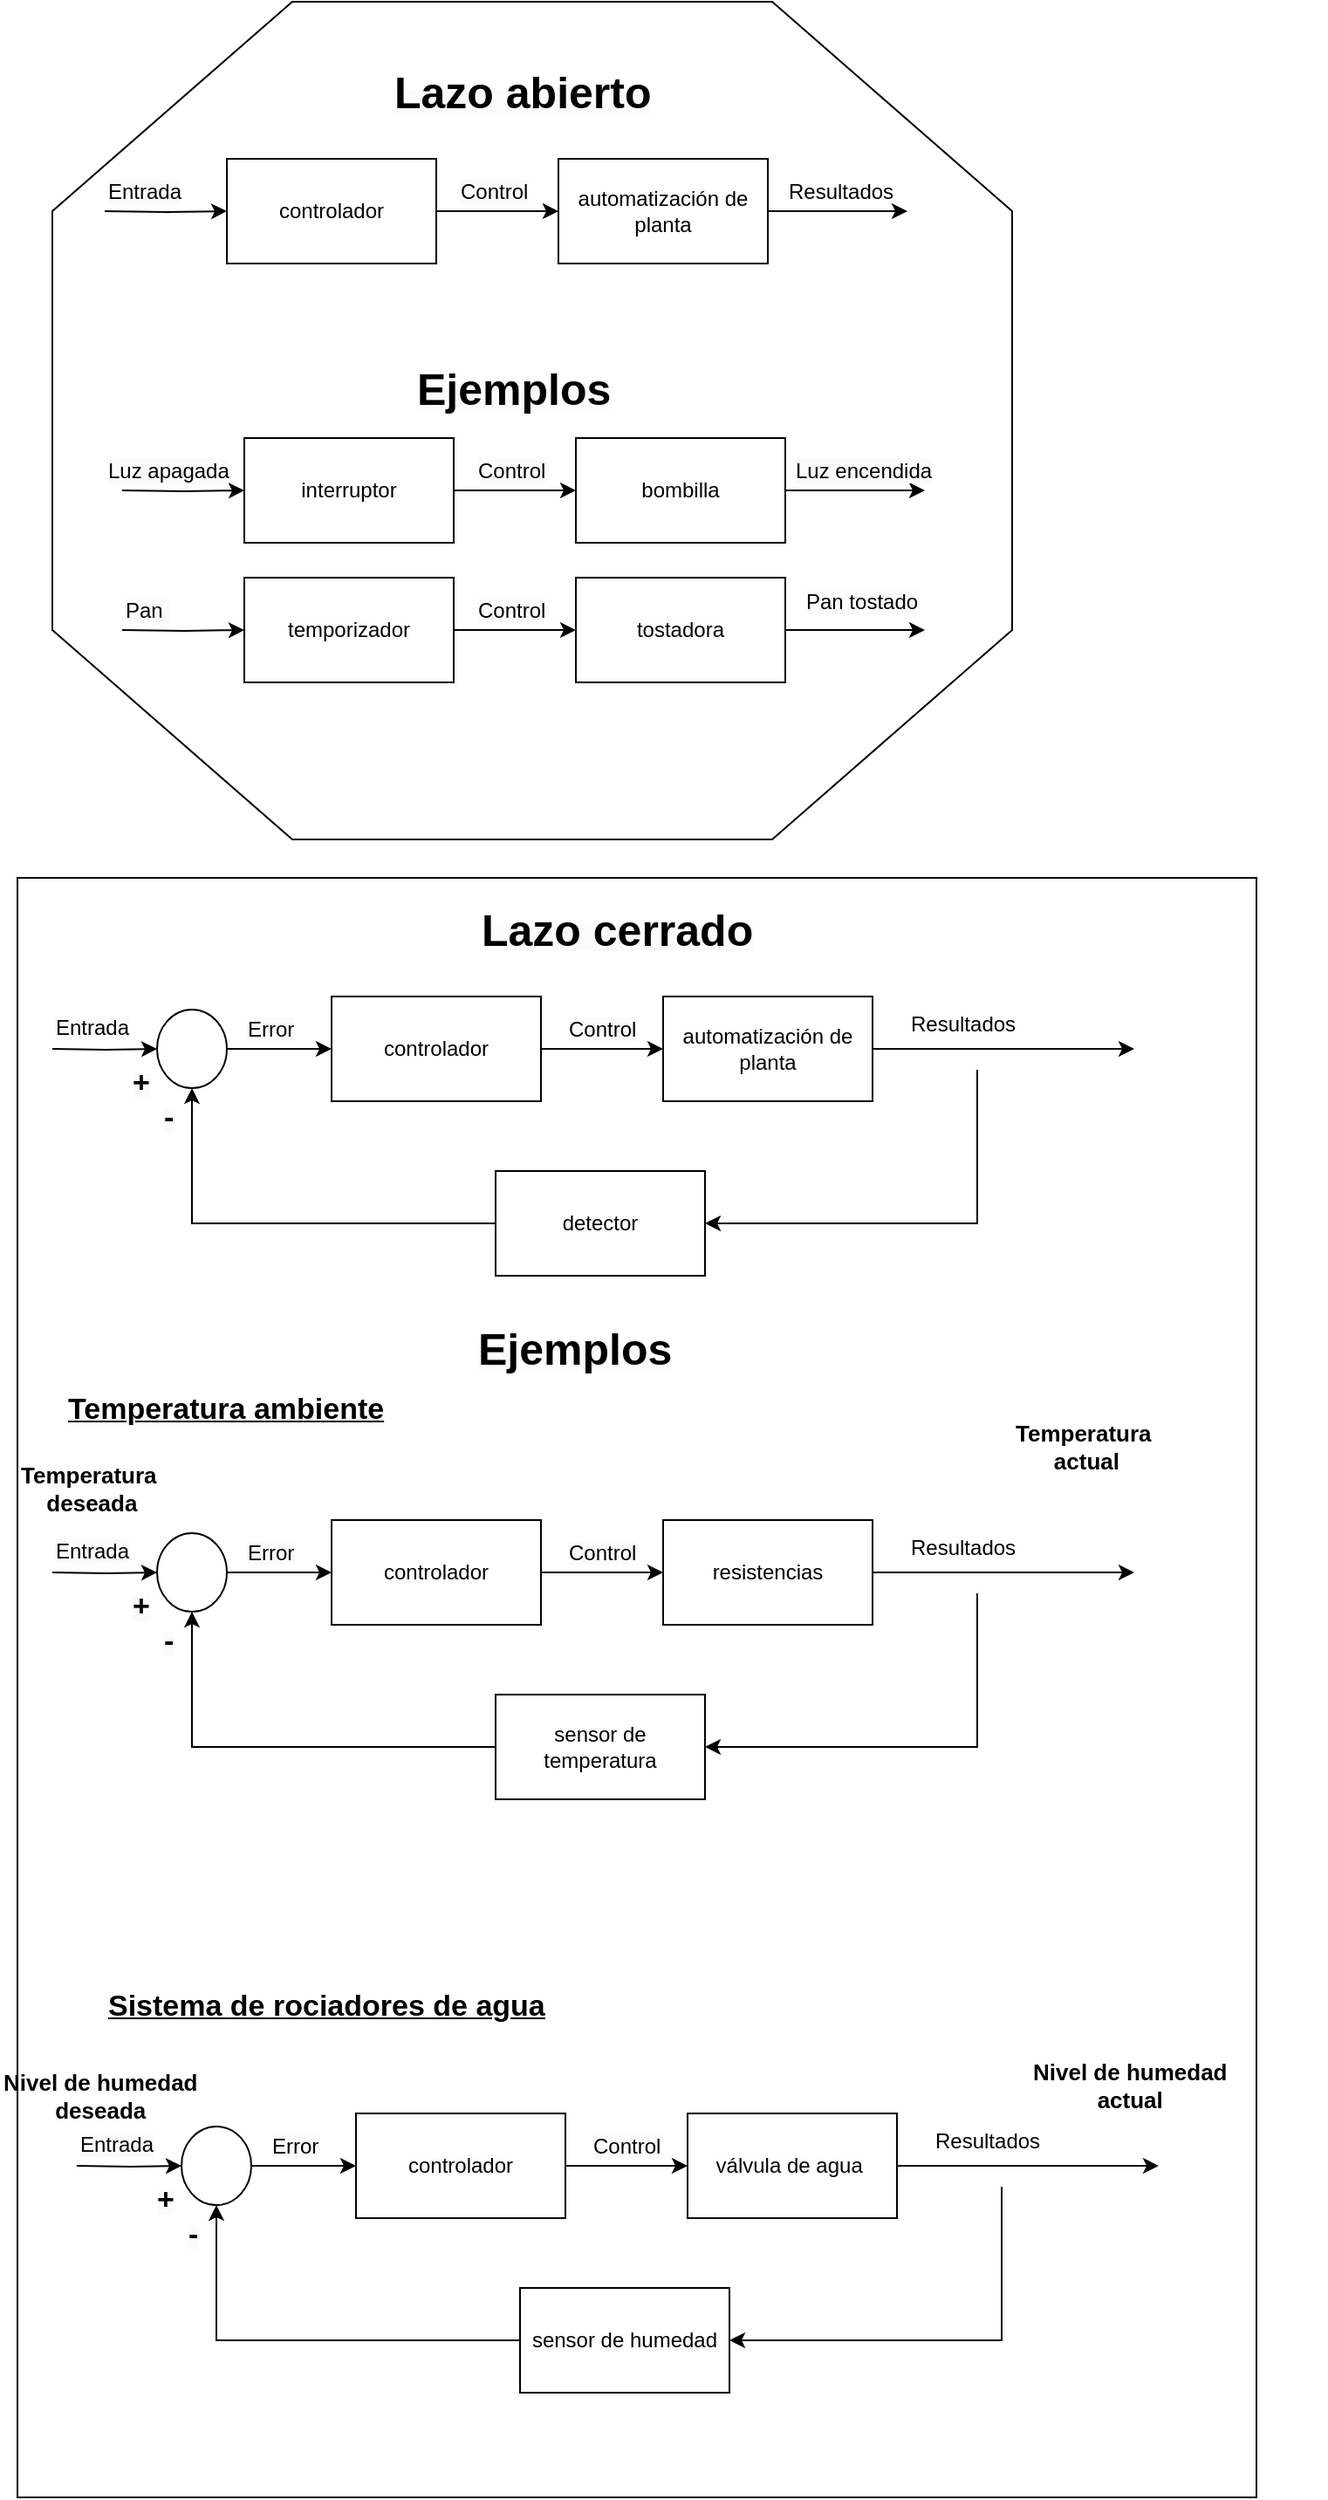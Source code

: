 <mxfile version="21.6.1" type="github">
  <diagram name="Página-1" id="MsEy-FufOKxTL2JG90F4">
    <mxGraphModel dx="951" dy="543" grid="1" gridSize="10" guides="1" tooltips="1" connect="1" arrows="1" fold="1" page="1" pageScale="1" pageWidth="827" pageHeight="1169" math="0" shadow="0">
      <root>
        <mxCell id="0" />
        <mxCell id="1" parent="0" />
        <mxCell id="RqGdJKGgI4ltUNT44zdI-151" value="" style="verticalLabelPosition=bottom;verticalAlign=top;html=1;shape=mxgraph.basic.rect;fillColor2=none;strokeWidth=1;size=20;indent=5;" parent="1" vertex="1">
          <mxGeometry x="20" y="502" width="710" height="928" as="geometry" />
        </mxCell>
        <mxCell id="RqGdJKGgI4ltUNT44zdI-150" value="" style="verticalLabelPosition=bottom;verticalAlign=top;html=1;shape=mxgraph.basic.polygon;polyCoords=[[0.25,0],[0.75,0],[1,0.25],[1,0.75],[0.75,1],[0.25,1],[0,0.75],[0,0.25]];polyline=0;" parent="1" vertex="1">
          <mxGeometry x="40" width="550" height="480" as="geometry" />
        </mxCell>
        <mxCell id="RqGdJKGgI4ltUNT44zdI-3" value="" style="edgeStyle=orthogonalEdgeStyle;rounded=0;orthogonalLoop=1;jettySize=auto;html=1;entryX=0;entryY=0.5;entryDx=0;entryDy=0;" parent="1" target="RqGdJKGgI4ltUNT44zdI-1" edge="1">
          <mxGeometry relative="1" as="geometry">
            <mxPoint x="70" y="120" as="sourcePoint" />
            <mxPoint x="90" y="120" as="targetPoint" />
          </mxGeometry>
        </mxCell>
        <mxCell id="RqGdJKGgI4ltUNT44zdI-5" value="" style="edgeStyle=orthogonalEdgeStyle;rounded=0;orthogonalLoop=1;jettySize=auto;html=1;" parent="1" source="RqGdJKGgI4ltUNT44zdI-1" target="RqGdJKGgI4ltUNT44zdI-4" edge="1">
          <mxGeometry relative="1" as="geometry" />
        </mxCell>
        <mxCell id="RqGdJKGgI4ltUNT44zdI-1" value="controlador" style="rounded=0;whiteSpace=wrap;html=1;" parent="1" vertex="1">
          <mxGeometry x="140" y="90" width="120" height="60" as="geometry" />
        </mxCell>
        <mxCell id="RqGdJKGgI4ltUNT44zdI-7" value="" style="edgeStyle=orthogonalEdgeStyle;rounded=0;orthogonalLoop=1;jettySize=auto;html=1;" parent="1" source="RqGdJKGgI4ltUNT44zdI-4" edge="1">
          <mxGeometry relative="1" as="geometry">
            <mxPoint x="530" y="120" as="targetPoint" />
          </mxGeometry>
        </mxCell>
        <mxCell id="RqGdJKGgI4ltUNT44zdI-4" value="automatización de planta" style="rounded=0;whiteSpace=wrap;html=1;" parent="1" vertex="1">
          <mxGeometry x="330" y="90" width="120" height="60" as="geometry" />
        </mxCell>
        <mxCell id="RqGdJKGgI4ltUNT44zdI-9" value="&lt;span style=&quot;color: rgb(0, 0, 0); font-family: Helvetica; font-size: 12px; font-style: normal; font-variant-ligatures: normal; font-variant-caps: normal; font-weight: 400; letter-spacing: normal; orphans: 2; text-align: center; text-indent: 0px; text-transform: none; widows: 2; word-spacing: 0px; -webkit-text-stroke-width: 0px; background-color: rgb(251, 251, 251); text-decoration-thickness: initial; text-decoration-style: initial; text-decoration-color: initial; float: none; display: inline !important;&quot;&gt;Control&lt;/span&gt;" style="text;whiteSpace=wrap;html=1;" parent="1" vertex="1">
          <mxGeometry x="272" y="95" width="100" height="40" as="geometry" />
        </mxCell>
        <mxCell id="RqGdJKGgI4ltUNT44zdI-10" value="&lt;span style=&quot;color: rgb(0, 0, 0); font-family: Helvetica; font-size: 12px; font-style: normal; font-variant-ligatures: normal; font-variant-caps: normal; font-weight: 400; letter-spacing: normal; orphans: 2; text-align: center; text-indent: 0px; text-transform: none; widows: 2; word-spacing: 0px; -webkit-text-stroke-width: 0px; background-color: rgb(251, 251, 251); text-decoration-thickness: initial; text-decoration-style: initial; text-decoration-color: initial; float: none; display: inline !important;&quot;&gt;Entrada&lt;/span&gt;" style="text;whiteSpace=wrap;html=1;" parent="1" vertex="1">
          <mxGeometry x="70" y="95" width="100" height="40" as="geometry" />
        </mxCell>
        <mxCell id="RqGdJKGgI4ltUNT44zdI-11" value="&lt;div style=&quot;text-align: center;&quot;&gt;&lt;span style=&quot;background-color: initial;&quot;&gt;Resultados&lt;/span&gt;&lt;/div&gt;" style="text;whiteSpace=wrap;html=1;" parent="1" vertex="1">
          <mxGeometry x="460" y="95" width="100" height="40" as="geometry" />
        </mxCell>
        <mxCell id="RqGdJKGgI4ltUNT44zdI-12" value="" style="edgeStyle=orthogonalEdgeStyle;rounded=0;orthogonalLoop=1;jettySize=auto;html=1;entryX=0;entryY=0.5;entryDx=0;entryDy=0;" parent="1" target="RqGdJKGgI4ltUNT44zdI-14" edge="1">
          <mxGeometry relative="1" as="geometry">
            <mxPoint x="80" y="280" as="sourcePoint" />
            <mxPoint x="100" y="280" as="targetPoint" />
          </mxGeometry>
        </mxCell>
        <mxCell id="RqGdJKGgI4ltUNT44zdI-13" value="" style="edgeStyle=orthogonalEdgeStyle;rounded=0;orthogonalLoop=1;jettySize=auto;html=1;" parent="1" source="RqGdJKGgI4ltUNT44zdI-14" target="RqGdJKGgI4ltUNT44zdI-16" edge="1">
          <mxGeometry relative="1" as="geometry" />
        </mxCell>
        <mxCell id="RqGdJKGgI4ltUNT44zdI-14" value="interruptor" style="rounded=0;whiteSpace=wrap;html=1;" parent="1" vertex="1">
          <mxGeometry x="150" y="250" width="120" height="60" as="geometry" />
        </mxCell>
        <mxCell id="RqGdJKGgI4ltUNT44zdI-15" value="" style="edgeStyle=orthogonalEdgeStyle;rounded=0;orthogonalLoop=1;jettySize=auto;html=1;" parent="1" source="RqGdJKGgI4ltUNT44zdI-16" edge="1">
          <mxGeometry relative="1" as="geometry">
            <mxPoint x="540" y="280" as="targetPoint" />
          </mxGeometry>
        </mxCell>
        <mxCell id="RqGdJKGgI4ltUNT44zdI-16" value="bombilla" style="rounded=0;whiteSpace=wrap;html=1;" parent="1" vertex="1">
          <mxGeometry x="340" y="250" width="120" height="60" as="geometry" />
        </mxCell>
        <mxCell id="RqGdJKGgI4ltUNT44zdI-17" value="&lt;span style=&quot;color: rgb(0, 0, 0); font-family: Helvetica; font-size: 12px; font-style: normal; font-variant-ligatures: normal; font-variant-caps: normal; font-weight: 400; letter-spacing: normal; orphans: 2; text-align: center; text-indent: 0px; text-transform: none; widows: 2; word-spacing: 0px; -webkit-text-stroke-width: 0px; background-color: rgb(251, 251, 251); text-decoration-thickness: initial; text-decoration-style: initial; text-decoration-color: initial; float: none; display: inline !important;&quot;&gt;Control&lt;/span&gt;" style="text;whiteSpace=wrap;html=1;" parent="1" vertex="1">
          <mxGeometry x="282" y="255" width="100" height="40" as="geometry" />
        </mxCell>
        <mxCell id="RqGdJKGgI4ltUNT44zdI-18" value="&lt;span style=&quot;color: rgb(0, 0, 0); font-family: Helvetica; font-size: 12px; font-style: normal; font-variant-ligatures: normal; font-variant-caps: normal; font-weight: 400; letter-spacing: normal; orphans: 2; text-align: center; text-indent: 0px; text-transform: none; widows: 2; word-spacing: 0px; -webkit-text-stroke-width: 0px; background-color: rgb(251, 251, 251); text-decoration-thickness: initial; text-decoration-style: initial; text-decoration-color: initial; float: none; display: inline !important;&quot;&gt;Luz apagada&lt;/span&gt;" style="text;whiteSpace=wrap;html=1;" parent="1" vertex="1">
          <mxGeometry x="70" y="255" width="100" height="40" as="geometry" />
        </mxCell>
        <mxCell id="RqGdJKGgI4ltUNT44zdI-19" value="" style="edgeStyle=orthogonalEdgeStyle;rounded=0;orthogonalLoop=1;jettySize=auto;html=1;entryX=0;entryY=0.5;entryDx=0;entryDy=0;" parent="1" target="RqGdJKGgI4ltUNT44zdI-21" edge="1">
          <mxGeometry relative="1" as="geometry">
            <mxPoint x="80" y="360" as="sourcePoint" />
            <mxPoint x="100" y="360" as="targetPoint" />
          </mxGeometry>
        </mxCell>
        <mxCell id="RqGdJKGgI4ltUNT44zdI-20" value="" style="edgeStyle=orthogonalEdgeStyle;rounded=0;orthogonalLoop=1;jettySize=auto;html=1;" parent="1" source="RqGdJKGgI4ltUNT44zdI-21" target="RqGdJKGgI4ltUNT44zdI-23" edge="1">
          <mxGeometry relative="1" as="geometry" />
        </mxCell>
        <mxCell id="RqGdJKGgI4ltUNT44zdI-21" value="temporizador" style="rounded=0;whiteSpace=wrap;html=1;" parent="1" vertex="1">
          <mxGeometry x="150" y="330" width="120" height="60" as="geometry" />
        </mxCell>
        <mxCell id="RqGdJKGgI4ltUNT44zdI-22" value="" style="edgeStyle=orthogonalEdgeStyle;rounded=0;orthogonalLoop=1;jettySize=auto;html=1;" parent="1" source="RqGdJKGgI4ltUNT44zdI-23" edge="1">
          <mxGeometry relative="1" as="geometry">
            <mxPoint x="540" y="360" as="targetPoint" />
          </mxGeometry>
        </mxCell>
        <mxCell id="RqGdJKGgI4ltUNT44zdI-23" value="tostadora" style="rounded=0;whiteSpace=wrap;html=1;" parent="1" vertex="1">
          <mxGeometry x="340" y="330" width="120" height="60" as="geometry" />
        </mxCell>
        <mxCell id="RqGdJKGgI4ltUNT44zdI-24" value="&lt;span style=&quot;color: rgb(0, 0, 0); font-family: Helvetica; font-size: 12px; font-style: normal; font-variant-ligatures: normal; font-variant-caps: normal; font-weight: 400; letter-spacing: normal; orphans: 2; text-align: center; text-indent: 0px; text-transform: none; widows: 2; word-spacing: 0px; -webkit-text-stroke-width: 0px; background-color: rgb(251, 251, 251); text-decoration-thickness: initial; text-decoration-style: initial; text-decoration-color: initial; float: none; display: inline !important;&quot;&gt;Control&lt;/span&gt;" style="text;whiteSpace=wrap;html=1;" parent="1" vertex="1">
          <mxGeometry x="282" y="335" width="100" height="40" as="geometry" />
        </mxCell>
        <mxCell id="RqGdJKGgI4ltUNT44zdI-25" value="&lt;span style=&quot;color: rgb(0, 0, 0); font-family: Helvetica; font-size: 12px; font-style: normal; font-variant-ligatures: normal; font-variant-caps: normal; font-weight: 400; letter-spacing: normal; orphans: 2; text-align: center; text-indent: 0px; text-transform: none; widows: 2; word-spacing: 0px; -webkit-text-stroke-width: 0px; background-color: rgb(251, 251, 251); text-decoration-thickness: initial; text-decoration-style: initial; text-decoration-color: initial; float: none; display: inline !important;&quot;&gt;Pan&amp;nbsp;&lt;/span&gt;" style="text;whiteSpace=wrap;html=1;" parent="1" vertex="1">
          <mxGeometry x="80" y="335" width="100" height="40" as="geometry" />
        </mxCell>
        <mxCell id="RqGdJKGgI4ltUNT44zdI-26" value="&lt;span style=&quot;color: rgb(0, 0, 0); font-family: Helvetica; font-size: 12px; font-style: normal; font-variant-ligatures: normal; font-variant-caps: normal; font-weight: 400; letter-spacing: normal; orphans: 2; text-align: center; text-indent: 0px; text-transform: none; widows: 2; word-spacing: 0px; -webkit-text-stroke-width: 0px; background-color: rgb(251, 251, 251); text-decoration-thickness: initial; text-decoration-style: initial; text-decoration-color: initial; float: none; display: inline !important;&quot;&gt;Luz encendida&lt;/span&gt;" style="text;whiteSpace=wrap;html=1;" parent="1" vertex="1">
          <mxGeometry x="464" y="255" width="100" height="40" as="geometry" />
        </mxCell>
        <mxCell id="RqGdJKGgI4ltUNT44zdI-27" value="&lt;span style=&quot;color: rgb(0, 0, 0); font-family: Helvetica; font-size: 12px; font-style: normal; font-variant-ligatures: normal; font-variant-caps: normal; font-weight: 400; letter-spacing: normal; orphans: 2; text-align: center; text-indent: 0px; text-transform: none; widows: 2; word-spacing: 0px; -webkit-text-stroke-width: 0px; background-color: rgb(251, 251, 251); text-decoration-thickness: initial; text-decoration-style: initial; text-decoration-color: initial; float: none; display: inline !important;&quot;&gt;Pan tostado&lt;/span&gt;" style="text;whiteSpace=wrap;html=1;" parent="1" vertex="1">
          <mxGeometry x="470" y="330" width="100" height="40" as="geometry" />
        </mxCell>
        <mxCell id="RqGdJKGgI4ltUNT44zdI-28" value="&lt;span style=&quot;color: rgb(0, 0, 0); font-family: Helvetica; font-style: normal; font-variant-ligatures: normal; font-variant-caps: normal; letter-spacing: normal; orphans: 2; text-align: center; text-indent: 0px; text-transform: none; widows: 2; word-spacing: 0px; -webkit-text-stroke-width: 0px; background-color: rgb(251, 251, 251); text-decoration-thickness: initial; text-decoration-style: initial; text-decoration-color: initial; float: none; display: inline !important;&quot;&gt;&lt;b style=&quot;&quot;&gt;&lt;font style=&quot;font-size: 25px;&quot;&gt;Lazo abierto&lt;/font&gt;&lt;/b&gt;&lt;/span&gt;" style="text;whiteSpace=wrap;html=1;" parent="1" vertex="1">
          <mxGeometry x="234" y="30" width="170" height="40" as="geometry" />
        </mxCell>
        <mxCell id="RqGdJKGgI4ltUNT44zdI-30" value="" style="edgeStyle=orthogonalEdgeStyle;rounded=0;orthogonalLoop=1;jettySize=auto;html=1;" parent="1" source="RqGdJKGgI4ltUNT44zdI-31" target="RqGdJKGgI4ltUNT44zdI-33" edge="1">
          <mxGeometry relative="1" as="geometry" />
        </mxCell>
        <mxCell id="RqGdJKGgI4ltUNT44zdI-65" value="" style="edgeStyle=orthogonalEdgeStyle;rounded=0;orthogonalLoop=1;jettySize=auto;html=1;entryX=1;entryY=0.5;entryDx=0;entryDy=0;" parent="1" source="RqGdJKGgI4ltUNT44zdI-36" target="RqGdJKGgI4ltUNT44zdI-66" edge="1">
          <mxGeometry relative="1" as="geometry">
            <mxPoint x="570" y="680" as="sourcePoint" />
            <mxPoint x="320" y="700" as="targetPoint" />
            <Array as="points">
              <mxPoint x="570" y="700" />
            </Array>
          </mxGeometry>
        </mxCell>
        <mxCell id="RqGdJKGgI4ltUNT44zdI-31" value="controlador" style="rounded=0;whiteSpace=wrap;html=1;" parent="1" vertex="1">
          <mxGeometry x="200" y="570" width="120" height="60" as="geometry" />
        </mxCell>
        <mxCell id="RqGdJKGgI4ltUNT44zdI-32" value="" style="edgeStyle=orthogonalEdgeStyle;rounded=0;orthogonalLoop=1;jettySize=auto;html=1;" parent="1" source="RqGdJKGgI4ltUNT44zdI-33" edge="1">
          <mxGeometry relative="1" as="geometry">
            <mxPoint x="660" y="600" as="targetPoint" />
          </mxGeometry>
        </mxCell>
        <mxCell id="RqGdJKGgI4ltUNT44zdI-33" value="automatización de planta" style="rounded=0;whiteSpace=wrap;html=1;" parent="1" vertex="1">
          <mxGeometry x="390" y="570" width="120" height="60" as="geometry" />
        </mxCell>
        <mxCell id="RqGdJKGgI4ltUNT44zdI-34" value="&lt;span style=&quot;color: rgb(0, 0, 0); font-family: Helvetica; font-size: 12px; font-style: normal; font-variant-ligatures: normal; font-variant-caps: normal; font-weight: 400; letter-spacing: normal; orphans: 2; text-align: center; text-indent: 0px; text-transform: none; widows: 2; word-spacing: 0px; -webkit-text-stroke-width: 0px; background-color: rgb(251, 251, 251); text-decoration-thickness: initial; text-decoration-style: initial; text-decoration-color: initial; float: none; display: inline !important;&quot;&gt;Control&lt;/span&gt;" style="text;whiteSpace=wrap;html=1;" parent="1" vertex="1">
          <mxGeometry x="334" y="575" width="100" height="40" as="geometry" />
        </mxCell>
        <mxCell id="RqGdJKGgI4ltUNT44zdI-35" value="&lt;span style=&quot;color: rgb(0, 0, 0); font-family: Helvetica; font-size: 12px; font-style: normal; font-variant-ligatures: normal; font-variant-caps: normal; font-weight: 400; letter-spacing: normal; orphans: 2; text-align: center; text-indent: 0px; text-transform: none; widows: 2; word-spacing: 0px; -webkit-text-stroke-width: 0px; background-color: rgb(251, 251, 251); text-decoration-thickness: initial; text-decoration-style: initial; text-decoration-color: initial; float: none; display: inline !important;&quot;&gt;Entrada&lt;/span&gt;" style="text;whiteSpace=wrap;html=1;" parent="1" vertex="1">
          <mxGeometry x="40" y="574" width="60" height="40" as="geometry" />
        </mxCell>
        <mxCell id="RqGdJKGgI4ltUNT44zdI-36" value="&lt;div style=&quot;text-align: center;&quot;&gt;&lt;span style=&quot;background-color: initial;&quot;&gt;Resultados&lt;/span&gt;&lt;/div&gt;" style="text;whiteSpace=wrap;html=1;" parent="1" vertex="1">
          <mxGeometry x="530" y="572" width="100" height="40" as="geometry" />
        </mxCell>
        <mxCell id="RqGdJKGgI4ltUNT44zdI-53" value="&lt;span style=&quot;color: rgb(0, 0, 0); font-family: Helvetica; font-style: normal; font-variant-ligatures: normal; font-variant-caps: normal; letter-spacing: normal; orphans: 2; text-align: center; text-indent: 0px; text-transform: none; widows: 2; word-spacing: 0px; -webkit-text-stroke-width: 0px; background-color: rgb(251, 251, 251); text-decoration-thickness: initial; text-decoration-style: initial; text-decoration-color: initial; float: none; display: inline !important;&quot;&gt;&lt;b style=&quot;&quot;&gt;&lt;font style=&quot;font-size: 25px;&quot;&gt;Lazo cerrado&lt;/font&gt;&lt;/b&gt;&lt;/span&gt;" style="text;whiteSpace=wrap;html=1;" parent="1" vertex="1">
          <mxGeometry x="284" y="510" width="170" height="40" as="geometry" />
        </mxCell>
        <mxCell id="RqGdJKGgI4ltUNT44zdI-57" value="" style="edgeStyle=orthogonalEdgeStyle;rounded=0;orthogonalLoop=1;jettySize=auto;html=1;" parent="1" source="RqGdJKGgI4ltUNT44zdI-55" target="RqGdJKGgI4ltUNT44zdI-31" edge="1">
          <mxGeometry relative="1" as="geometry" />
        </mxCell>
        <mxCell id="RqGdJKGgI4ltUNT44zdI-60" value="" style="edgeStyle=orthogonalEdgeStyle;rounded=0;orthogonalLoop=1;jettySize=auto;html=1;entryX=0;entryY=0.5;entryDx=0;entryDy=0;" parent="1" target="RqGdJKGgI4ltUNT44zdI-55" edge="1">
          <mxGeometry relative="1" as="geometry">
            <mxPoint x="40" y="600" as="sourcePoint" />
            <mxPoint x="20" y="600" as="targetPoint" />
          </mxGeometry>
        </mxCell>
        <mxCell id="RqGdJKGgI4ltUNT44zdI-55" value="" style="ellipse;whiteSpace=wrap;html=1;rounded=0;" parent="1" vertex="1">
          <mxGeometry x="100" y="577.5" width="40" height="45" as="geometry" />
        </mxCell>
        <mxCell id="RqGdJKGgI4ltUNT44zdI-61" value="&lt;span style=&quot;color: rgb(0, 0, 0); font-family: Helvetica; font-size: 12px; font-style: normal; font-variant-ligatures: normal; font-variant-caps: normal; font-weight: 400; letter-spacing: normal; orphans: 2; text-align: center; text-indent: 0px; text-transform: none; widows: 2; word-spacing: 0px; -webkit-text-stroke-width: 0px; background-color: rgb(251, 251, 251); text-decoration-thickness: initial; text-decoration-style: initial; text-decoration-color: initial; float: none; display: inline !important;&quot;&gt;Error&lt;/span&gt;" style="text;whiteSpace=wrap;html=1;" parent="1" vertex="1">
          <mxGeometry x="150" y="575" width="60" height="40" as="geometry" />
        </mxCell>
        <mxCell id="RqGdJKGgI4ltUNT44zdI-68" value="" style="edgeStyle=orthogonalEdgeStyle;rounded=0;orthogonalLoop=1;jettySize=auto;html=1;entryX=0.5;entryY=1;entryDx=0;entryDy=0;" parent="1" source="RqGdJKGgI4ltUNT44zdI-66" target="RqGdJKGgI4ltUNT44zdI-55" edge="1">
          <mxGeometry relative="1" as="geometry">
            <mxPoint x="214" y="700" as="targetPoint" />
          </mxGeometry>
        </mxCell>
        <mxCell id="RqGdJKGgI4ltUNT44zdI-66" value="detector" style="rounded=0;whiteSpace=wrap;html=1;" parent="1" vertex="1">
          <mxGeometry x="294" y="670" width="120" height="60" as="geometry" />
        </mxCell>
        <mxCell id="RqGdJKGgI4ltUNT44zdI-69" value="&lt;span style=&quot;color: rgb(0, 0, 0); font-family: Helvetica; font-style: normal; font-variant-ligatures: normal; font-variant-caps: normal; letter-spacing: normal; orphans: 2; text-align: center; text-indent: 0px; text-transform: none; widows: 2; word-spacing: 0px; -webkit-text-stroke-width: 0px; background-color: rgb(251, 251, 251); text-decoration-thickness: initial; text-decoration-style: initial; text-decoration-color: initial; float: none; display: inline !important;&quot;&gt;&lt;b style=&quot;&quot;&gt;&lt;font style=&quot;font-size: 17px;&quot;&gt;+&lt;/font&gt;&lt;/b&gt;&lt;/span&gt;" style="text;whiteSpace=wrap;html=1;" parent="1" vertex="1">
          <mxGeometry x="84" y="602.5" width="18" height="27.5" as="geometry" />
        </mxCell>
        <mxCell id="RqGdJKGgI4ltUNT44zdI-70" value="&lt;span style=&quot;color: rgb(0, 0, 0); font-family: Helvetica; font-style: normal; font-variant-ligatures: normal; font-variant-caps: normal; letter-spacing: normal; orphans: 2; text-align: center; text-indent: 0px; text-transform: none; widows: 2; word-spacing: 0px; -webkit-text-stroke-width: 0px; background-color: rgb(251, 251, 251); text-decoration-thickness: initial; text-decoration-style: initial; text-decoration-color: initial; float: none; display: inline !important;&quot;&gt;&lt;b style=&quot;&quot;&gt;&lt;font style=&quot;font-size: 17px;&quot;&gt;-&lt;/font&gt;&lt;/b&gt;&lt;/span&gt;" style="text;whiteSpace=wrap;html=1;" parent="1" vertex="1">
          <mxGeometry x="102" y="622.5" width="18" height="27.5" as="geometry" />
        </mxCell>
        <mxCell id="RqGdJKGgI4ltUNT44zdI-71" value="&lt;span style=&quot;color: rgb(0, 0, 0); font-family: Helvetica; font-style: normal; font-variant-ligatures: normal; font-variant-caps: normal; letter-spacing: normal; orphans: 2; text-align: center; text-indent: 0px; text-transform: none; widows: 2; word-spacing: 0px; -webkit-text-stroke-width: 0px; background-color: rgb(251, 251, 251); text-decoration-thickness: initial; text-decoration-style: initial; text-decoration-color: initial; float: none; display: inline !important;&quot;&gt;&lt;b style=&quot;&quot;&gt;&lt;font style=&quot;font-size: 25px;&quot;&gt;Ejemplos&lt;/font&gt;&lt;/b&gt;&lt;/span&gt;" style="text;whiteSpace=wrap;html=1;" parent="1" vertex="1">
          <mxGeometry x="247" y="200" width="170" height="40" as="geometry" />
        </mxCell>
        <mxCell id="RqGdJKGgI4ltUNT44zdI-72" value="&lt;span style=&quot;color: rgb(0, 0, 0); font-family: Helvetica; font-style: normal; font-variant-ligatures: normal; font-variant-caps: normal; letter-spacing: normal; orphans: 2; text-align: center; text-indent: 0px; text-transform: none; widows: 2; word-spacing: 0px; -webkit-text-stroke-width: 0px; background-color: rgb(251, 251, 251); text-decoration-thickness: initial; text-decoration-style: initial; text-decoration-color: initial; float: none; display: inline !important;&quot;&gt;&lt;b style=&quot;&quot;&gt;&lt;font style=&quot;font-size: 25px;&quot;&gt;Ejemplos&lt;/font&gt;&lt;/b&gt;&lt;/span&gt;" style="text;whiteSpace=wrap;html=1;" parent="1" vertex="1">
          <mxGeometry x="282" y="750" width="170" height="40" as="geometry" />
        </mxCell>
        <mxCell id="RqGdJKGgI4ltUNT44zdI-88" value="" style="edgeStyle=orthogonalEdgeStyle;rounded=0;orthogonalLoop=1;jettySize=auto;html=1;" parent="1" source="RqGdJKGgI4ltUNT44zdI-90" target="RqGdJKGgI4ltUNT44zdI-92" edge="1">
          <mxGeometry relative="1" as="geometry" />
        </mxCell>
        <mxCell id="RqGdJKGgI4ltUNT44zdI-89" value="" style="edgeStyle=orthogonalEdgeStyle;rounded=0;orthogonalLoop=1;jettySize=auto;html=1;entryX=1;entryY=0.5;entryDx=0;entryDy=0;" parent="1" source="RqGdJKGgI4ltUNT44zdI-95" target="RqGdJKGgI4ltUNT44zdI-101" edge="1">
          <mxGeometry relative="1" as="geometry">
            <mxPoint x="570" y="980" as="sourcePoint" />
            <mxPoint x="320" y="1000" as="targetPoint" />
            <Array as="points">
              <mxPoint x="570" y="1000" />
            </Array>
          </mxGeometry>
        </mxCell>
        <mxCell id="RqGdJKGgI4ltUNT44zdI-90" value="controlador" style="rounded=0;whiteSpace=wrap;html=1;" parent="1" vertex="1">
          <mxGeometry x="200" y="870" width="120" height="60" as="geometry" />
        </mxCell>
        <mxCell id="RqGdJKGgI4ltUNT44zdI-91" value="" style="edgeStyle=orthogonalEdgeStyle;rounded=0;orthogonalLoop=1;jettySize=auto;html=1;" parent="1" source="RqGdJKGgI4ltUNT44zdI-92" edge="1">
          <mxGeometry relative="1" as="geometry">
            <mxPoint x="660" y="900" as="targetPoint" />
          </mxGeometry>
        </mxCell>
        <mxCell id="RqGdJKGgI4ltUNT44zdI-92" value="resistencias" style="rounded=0;whiteSpace=wrap;html=1;" parent="1" vertex="1">
          <mxGeometry x="390" y="870" width="120" height="60" as="geometry" />
        </mxCell>
        <mxCell id="RqGdJKGgI4ltUNT44zdI-93" value="&lt;span style=&quot;color: rgb(0, 0, 0); font-family: Helvetica; font-size: 12px; font-style: normal; font-variant-ligatures: normal; font-variant-caps: normal; font-weight: 400; letter-spacing: normal; orphans: 2; text-align: center; text-indent: 0px; text-transform: none; widows: 2; word-spacing: 0px; -webkit-text-stroke-width: 0px; background-color: rgb(251, 251, 251); text-decoration-thickness: initial; text-decoration-style: initial; text-decoration-color: initial; float: none; display: inline !important;&quot;&gt;Control&lt;/span&gt;" style="text;whiteSpace=wrap;html=1;" parent="1" vertex="1">
          <mxGeometry x="334" y="875" width="100" height="40" as="geometry" />
        </mxCell>
        <mxCell id="RqGdJKGgI4ltUNT44zdI-94" value="&lt;span style=&quot;color: rgb(0, 0, 0); font-family: Helvetica; font-size: 12px; font-style: normal; font-variant-ligatures: normal; font-variant-caps: normal; font-weight: 400; letter-spacing: normal; orphans: 2; text-align: center; text-indent: 0px; text-transform: none; widows: 2; word-spacing: 0px; -webkit-text-stroke-width: 0px; background-color: rgb(251, 251, 251); text-decoration-thickness: initial; text-decoration-style: initial; text-decoration-color: initial; float: none; display: inline !important;&quot;&gt;Entrada&lt;/span&gt;" style="text;whiteSpace=wrap;html=1;" parent="1" vertex="1">
          <mxGeometry x="40" y="874" width="60" height="40" as="geometry" />
        </mxCell>
        <mxCell id="RqGdJKGgI4ltUNT44zdI-95" value="&lt;div style=&quot;text-align: center;&quot;&gt;&lt;span style=&quot;background-color: initial;&quot;&gt;Resultados&lt;/span&gt;&lt;/div&gt;" style="text;whiteSpace=wrap;html=1;" parent="1" vertex="1">
          <mxGeometry x="530" y="872" width="100" height="40" as="geometry" />
        </mxCell>
        <mxCell id="RqGdJKGgI4ltUNT44zdI-96" value="" style="edgeStyle=orthogonalEdgeStyle;rounded=0;orthogonalLoop=1;jettySize=auto;html=1;" parent="1" source="RqGdJKGgI4ltUNT44zdI-98" target="RqGdJKGgI4ltUNT44zdI-90" edge="1">
          <mxGeometry relative="1" as="geometry" />
        </mxCell>
        <mxCell id="RqGdJKGgI4ltUNT44zdI-97" value="" style="edgeStyle=orthogonalEdgeStyle;rounded=0;orthogonalLoop=1;jettySize=auto;html=1;entryX=0;entryY=0.5;entryDx=0;entryDy=0;" parent="1" target="RqGdJKGgI4ltUNT44zdI-98" edge="1">
          <mxGeometry relative="1" as="geometry">
            <mxPoint x="40" y="900" as="sourcePoint" />
            <mxPoint x="20" y="900" as="targetPoint" />
          </mxGeometry>
        </mxCell>
        <mxCell id="RqGdJKGgI4ltUNT44zdI-98" value="" style="ellipse;whiteSpace=wrap;html=1;rounded=0;" parent="1" vertex="1">
          <mxGeometry x="100" y="877.5" width="40" height="45" as="geometry" />
        </mxCell>
        <mxCell id="RqGdJKGgI4ltUNT44zdI-99" value="&lt;span style=&quot;color: rgb(0, 0, 0); font-family: Helvetica; font-size: 12px; font-style: normal; font-variant-ligatures: normal; font-variant-caps: normal; font-weight: 400; letter-spacing: normal; orphans: 2; text-align: center; text-indent: 0px; text-transform: none; widows: 2; word-spacing: 0px; -webkit-text-stroke-width: 0px; background-color: rgb(251, 251, 251); text-decoration-thickness: initial; text-decoration-style: initial; text-decoration-color: initial; float: none; display: inline !important;&quot;&gt;Error&lt;/span&gt;" style="text;whiteSpace=wrap;html=1;" parent="1" vertex="1">
          <mxGeometry x="150" y="875" width="60" height="40" as="geometry" />
        </mxCell>
        <mxCell id="RqGdJKGgI4ltUNT44zdI-100" value="" style="edgeStyle=orthogonalEdgeStyle;rounded=0;orthogonalLoop=1;jettySize=auto;html=1;entryX=0.5;entryY=1;entryDx=0;entryDy=0;" parent="1" source="RqGdJKGgI4ltUNT44zdI-101" target="RqGdJKGgI4ltUNT44zdI-98" edge="1">
          <mxGeometry relative="1" as="geometry">
            <mxPoint x="214" y="1000" as="targetPoint" />
          </mxGeometry>
        </mxCell>
        <mxCell id="RqGdJKGgI4ltUNT44zdI-101" value="sensor de temperatura" style="rounded=0;whiteSpace=wrap;html=1;" parent="1" vertex="1">
          <mxGeometry x="294" y="970" width="120" height="60" as="geometry" />
        </mxCell>
        <mxCell id="RqGdJKGgI4ltUNT44zdI-102" value="&lt;span style=&quot;color: rgb(0, 0, 0); font-family: Helvetica; font-style: normal; font-variant-ligatures: normal; font-variant-caps: normal; letter-spacing: normal; orphans: 2; text-align: center; text-indent: 0px; text-transform: none; widows: 2; word-spacing: 0px; -webkit-text-stroke-width: 0px; background-color: rgb(251, 251, 251); text-decoration-thickness: initial; text-decoration-style: initial; text-decoration-color: initial; float: none; display: inline !important;&quot;&gt;&lt;b style=&quot;&quot;&gt;&lt;font style=&quot;font-size: 17px;&quot;&gt;+&lt;/font&gt;&lt;/b&gt;&lt;/span&gt;" style="text;whiteSpace=wrap;html=1;" parent="1" vertex="1">
          <mxGeometry x="84" y="902.5" width="18" height="27.5" as="geometry" />
        </mxCell>
        <mxCell id="RqGdJKGgI4ltUNT44zdI-103" value="&lt;span style=&quot;color: rgb(0, 0, 0); font-family: Helvetica; font-style: normal; font-variant-ligatures: normal; font-variant-caps: normal; letter-spacing: normal; orphans: 2; text-align: center; text-indent: 0px; text-transform: none; widows: 2; word-spacing: 0px; -webkit-text-stroke-width: 0px; background-color: rgb(251, 251, 251); text-decoration-thickness: initial; text-decoration-style: initial; text-decoration-color: initial; float: none; display: inline !important;&quot;&gt;&lt;b style=&quot;&quot;&gt;&lt;font style=&quot;font-size: 17px;&quot;&gt;-&lt;/font&gt;&lt;/b&gt;&lt;/span&gt;" style="text;whiteSpace=wrap;html=1;" parent="1" vertex="1">
          <mxGeometry x="102" y="922.5" width="18" height="27.5" as="geometry" />
        </mxCell>
        <mxCell id="RqGdJKGgI4ltUNT44zdI-104" value="&lt;div style=&quot;text-align: center;&quot;&gt;&lt;font style=&quot;font-size: 13px;&quot;&gt;&lt;b&gt;Temperatura&amp;nbsp;&lt;/b&gt;&lt;/font&gt;&lt;/div&gt;&lt;div style=&quot;text-align: center;&quot;&gt;&lt;font style=&quot;font-size: 13px;&quot;&gt;&lt;b&gt;deseada&lt;/b&gt;&lt;/font&gt;&lt;/div&gt;" style="text;whiteSpace=wrap;html=1;" parent="1" vertex="1">
          <mxGeometry x="20" y="830" width="170" height="40" as="geometry" />
        </mxCell>
        <mxCell id="RqGdJKGgI4ltUNT44zdI-106" value="&lt;div style=&quot;text-align: center;&quot;&gt;&lt;font style=&quot;font-size: 13px;&quot;&gt;&lt;b&gt;Temperatura&amp;nbsp;&lt;/b&gt;&lt;/font&gt;&lt;/div&gt;&lt;div style=&quot;text-align: center;&quot;&gt;&lt;span style=&quot;font-size: 13px;&quot;&gt;&lt;b&gt;actual&lt;/b&gt;&lt;/span&gt;&lt;/div&gt;" style="text;whiteSpace=wrap;html=1;" parent="1" vertex="1">
          <mxGeometry x="590" y="805.5" width="170" height="40" as="geometry" />
        </mxCell>
        <mxCell id="RqGdJKGgI4ltUNT44zdI-109" value="" style="edgeStyle=orthogonalEdgeStyle;rounded=0;orthogonalLoop=1;jettySize=auto;html=1;" parent="1" source="RqGdJKGgI4ltUNT44zdI-111" target="RqGdJKGgI4ltUNT44zdI-113" edge="1">
          <mxGeometry relative="1" as="geometry" />
        </mxCell>
        <mxCell id="RqGdJKGgI4ltUNT44zdI-110" value="" style="edgeStyle=orthogonalEdgeStyle;rounded=0;orthogonalLoop=1;jettySize=auto;html=1;entryX=1;entryY=0.5;entryDx=0;entryDy=0;" parent="1" source="RqGdJKGgI4ltUNT44zdI-116" target="RqGdJKGgI4ltUNT44zdI-122" edge="1">
          <mxGeometry relative="1" as="geometry">
            <mxPoint x="584" y="1320" as="sourcePoint" />
            <mxPoint x="334" y="1340" as="targetPoint" />
            <Array as="points">
              <mxPoint x="584" y="1340" />
            </Array>
          </mxGeometry>
        </mxCell>
        <mxCell id="RqGdJKGgI4ltUNT44zdI-111" value="controlador" style="rounded=0;whiteSpace=wrap;html=1;" parent="1" vertex="1">
          <mxGeometry x="214" y="1210" width="120" height="60" as="geometry" />
        </mxCell>
        <mxCell id="RqGdJKGgI4ltUNT44zdI-112" value="" style="edgeStyle=orthogonalEdgeStyle;rounded=0;orthogonalLoop=1;jettySize=auto;html=1;" parent="1" source="RqGdJKGgI4ltUNT44zdI-113" edge="1">
          <mxGeometry relative="1" as="geometry">
            <mxPoint x="674" y="1240" as="targetPoint" />
          </mxGeometry>
        </mxCell>
        <mxCell id="RqGdJKGgI4ltUNT44zdI-113" value="válvula de agua&amp;nbsp;" style="rounded=0;whiteSpace=wrap;html=1;" parent="1" vertex="1">
          <mxGeometry x="404" y="1210" width="120" height="60" as="geometry" />
        </mxCell>
        <mxCell id="RqGdJKGgI4ltUNT44zdI-114" value="&lt;span style=&quot;color: rgb(0, 0, 0); font-family: Helvetica; font-size: 12px; font-style: normal; font-variant-ligatures: normal; font-variant-caps: normal; font-weight: 400; letter-spacing: normal; orphans: 2; text-align: center; text-indent: 0px; text-transform: none; widows: 2; word-spacing: 0px; -webkit-text-stroke-width: 0px; background-color: rgb(251, 251, 251); text-decoration-thickness: initial; text-decoration-style: initial; text-decoration-color: initial; float: none; display: inline !important;&quot;&gt;Control&lt;/span&gt;" style="text;whiteSpace=wrap;html=1;" parent="1" vertex="1">
          <mxGeometry x="348" y="1215" width="100" height="40" as="geometry" />
        </mxCell>
        <mxCell id="RqGdJKGgI4ltUNT44zdI-115" value="&lt;span style=&quot;color: rgb(0, 0, 0); font-family: Helvetica; font-size: 12px; font-style: normal; font-variant-ligatures: normal; font-variant-caps: normal; font-weight: 400; letter-spacing: normal; orphans: 2; text-align: center; text-indent: 0px; text-transform: none; widows: 2; word-spacing: 0px; -webkit-text-stroke-width: 0px; background-color: rgb(251, 251, 251); text-decoration-thickness: initial; text-decoration-style: initial; text-decoration-color: initial; float: none; display: inline !important;&quot;&gt;Entrada&lt;/span&gt;" style="text;whiteSpace=wrap;html=1;" parent="1" vertex="1">
          <mxGeometry x="54" y="1214" width="60" height="40" as="geometry" />
        </mxCell>
        <mxCell id="RqGdJKGgI4ltUNT44zdI-116" value="&lt;div style=&quot;text-align: center;&quot;&gt;&lt;span style=&quot;background-color: initial;&quot;&gt;Resultados&lt;/span&gt;&lt;/div&gt;" style="text;whiteSpace=wrap;html=1;" parent="1" vertex="1">
          <mxGeometry x="544" y="1212" width="100" height="40" as="geometry" />
        </mxCell>
        <mxCell id="RqGdJKGgI4ltUNT44zdI-117" value="" style="edgeStyle=orthogonalEdgeStyle;rounded=0;orthogonalLoop=1;jettySize=auto;html=1;" parent="1" source="RqGdJKGgI4ltUNT44zdI-119" target="RqGdJKGgI4ltUNT44zdI-111" edge="1">
          <mxGeometry relative="1" as="geometry" />
        </mxCell>
        <mxCell id="RqGdJKGgI4ltUNT44zdI-118" value="" style="edgeStyle=orthogonalEdgeStyle;rounded=0;orthogonalLoop=1;jettySize=auto;html=1;entryX=0;entryY=0.5;entryDx=0;entryDy=0;" parent="1" target="RqGdJKGgI4ltUNT44zdI-119" edge="1">
          <mxGeometry relative="1" as="geometry">
            <mxPoint x="54" y="1240" as="sourcePoint" />
            <mxPoint x="34" y="1240" as="targetPoint" />
          </mxGeometry>
        </mxCell>
        <mxCell id="RqGdJKGgI4ltUNT44zdI-119" value="" style="ellipse;whiteSpace=wrap;html=1;rounded=0;" parent="1" vertex="1">
          <mxGeometry x="114" y="1217.5" width="40" height="45" as="geometry" />
        </mxCell>
        <mxCell id="RqGdJKGgI4ltUNT44zdI-120" value="&lt;span style=&quot;color: rgb(0, 0, 0); font-family: Helvetica; font-size: 12px; font-style: normal; font-variant-ligatures: normal; font-variant-caps: normal; font-weight: 400; letter-spacing: normal; orphans: 2; text-align: center; text-indent: 0px; text-transform: none; widows: 2; word-spacing: 0px; -webkit-text-stroke-width: 0px; background-color: rgb(251, 251, 251); text-decoration-thickness: initial; text-decoration-style: initial; text-decoration-color: initial; float: none; display: inline !important;&quot;&gt;Error&lt;/span&gt;" style="text;whiteSpace=wrap;html=1;" parent="1" vertex="1">
          <mxGeometry x="164" y="1215" width="60" height="40" as="geometry" />
        </mxCell>
        <mxCell id="RqGdJKGgI4ltUNT44zdI-121" value="" style="edgeStyle=orthogonalEdgeStyle;rounded=0;orthogonalLoop=1;jettySize=auto;html=1;entryX=0.5;entryY=1;entryDx=0;entryDy=0;" parent="1" source="RqGdJKGgI4ltUNT44zdI-122" target="RqGdJKGgI4ltUNT44zdI-119" edge="1">
          <mxGeometry relative="1" as="geometry">
            <mxPoint x="228" y="1340" as="targetPoint" />
          </mxGeometry>
        </mxCell>
        <mxCell id="RqGdJKGgI4ltUNT44zdI-122" value="sensor de humedad" style="rounded=0;whiteSpace=wrap;html=1;" parent="1" vertex="1">
          <mxGeometry x="308" y="1310" width="120" height="60" as="geometry" />
        </mxCell>
        <mxCell id="RqGdJKGgI4ltUNT44zdI-123" value="&lt;span style=&quot;color: rgb(0, 0, 0); font-family: Helvetica; font-style: normal; font-variant-ligatures: normal; font-variant-caps: normal; letter-spacing: normal; orphans: 2; text-align: center; text-indent: 0px; text-transform: none; widows: 2; word-spacing: 0px; -webkit-text-stroke-width: 0px; background-color: rgb(251, 251, 251); text-decoration-thickness: initial; text-decoration-style: initial; text-decoration-color: initial; float: none; display: inline !important;&quot;&gt;&lt;b style=&quot;&quot;&gt;&lt;font style=&quot;font-size: 17px;&quot;&gt;+&lt;/font&gt;&lt;/b&gt;&lt;/span&gt;" style="text;whiteSpace=wrap;html=1;" parent="1" vertex="1">
          <mxGeometry x="98" y="1242.5" width="18" height="27.5" as="geometry" />
        </mxCell>
        <mxCell id="RqGdJKGgI4ltUNT44zdI-124" value="&lt;span style=&quot;color: rgb(0, 0, 0); font-family: Helvetica; font-style: normal; font-variant-ligatures: normal; font-variant-caps: normal; letter-spacing: normal; orphans: 2; text-align: center; text-indent: 0px; text-transform: none; widows: 2; word-spacing: 0px; -webkit-text-stroke-width: 0px; background-color: rgb(251, 251, 251); text-decoration-thickness: initial; text-decoration-style: initial; text-decoration-color: initial; float: none; display: inline !important;&quot;&gt;&lt;b style=&quot;&quot;&gt;&lt;font style=&quot;font-size: 17px;&quot;&gt;-&lt;/font&gt;&lt;/b&gt;&lt;/span&gt;" style="text;whiteSpace=wrap;html=1;" parent="1" vertex="1">
          <mxGeometry x="116" y="1262.5" width="18" height="27.5" as="geometry" />
        </mxCell>
        <mxCell id="RqGdJKGgI4ltUNT44zdI-125" value="&lt;div style=&quot;text-align: center;&quot;&gt;&lt;span style=&quot;font-size: 13px;&quot;&gt;&lt;b&gt;Nivel de humedad&lt;/b&gt;&lt;/span&gt;&lt;/div&gt;&lt;div style=&quot;text-align: center;&quot;&gt;&lt;font style=&quot;font-size: 13px;&quot;&gt;&lt;b&gt;deseada&lt;/b&gt;&lt;/font&gt;&lt;/div&gt;" style="text;whiteSpace=wrap;html=1;" parent="1" vertex="1">
          <mxGeometry x="10" y="1177.5" width="170" height="40" as="geometry" />
        </mxCell>
        <mxCell id="RqGdJKGgI4ltUNT44zdI-145" value="&lt;div style=&quot;text-align: center;&quot;&gt;&lt;span style=&quot;font-size: 13px;&quot;&gt;&lt;b&gt;Nivel de humedad&lt;/b&gt;&lt;/span&gt;&lt;/div&gt;&lt;div style=&quot;text-align: center;&quot;&gt;&lt;span style=&quot;font-size: 13px;&quot;&gt;&lt;b&gt;actual&lt;/b&gt;&lt;/span&gt;&lt;/div&gt;" style="text;whiteSpace=wrap;html=1;" parent="1" vertex="1">
          <mxGeometry x="600" y="1172" width="170" height="40" as="geometry" />
        </mxCell>
        <mxCell id="RqGdJKGgI4ltUNT44zdI-147" value="&lt;div style=&quot;text-align: center;&quot;&gt;&lt;b style=&quot;&quot;&gt;&lt;u style=&quot;&quot;&gt;&lt;font style=&quot;font-size: 17px;&quot;&gt;Temperatura ambiente&lt;/font&gt;&lt;/u&gt;&lt;/b&gt;&lt;/div&gt;" style="text;whiteSpace=wrap;html=1;" parent="1" vertex="1">
          <mxGeometry x="47" y="790" width="235" height="40" as="geometry" />
        </mxCell>
        <mxCell id="RqGdJKGgI4ltUNT44zdI-148" value="&lt;div style=&quot;text-align: center;&quot;&gt;&lt;b style=&quot;&quot;&gt;&lt;u style=&quot;&quot;&gt;&lt;font style=&quot;font-size: 17px;&quot;&gt;Sistema de rociadores de agua&lt;/font&gt;&lt;/u&gt;&lt;/b&gt;&lt;/div&gt;" style="text;whiteSpace=wrap;html=1;" parent="1" vertex="1">
          <mxGeometry x="70" y="1132" width="270" height="40" as="geometry" />
        </mxCell>
      </root>
    </mxGraphModel>
  </diagram>
</mxfile>
